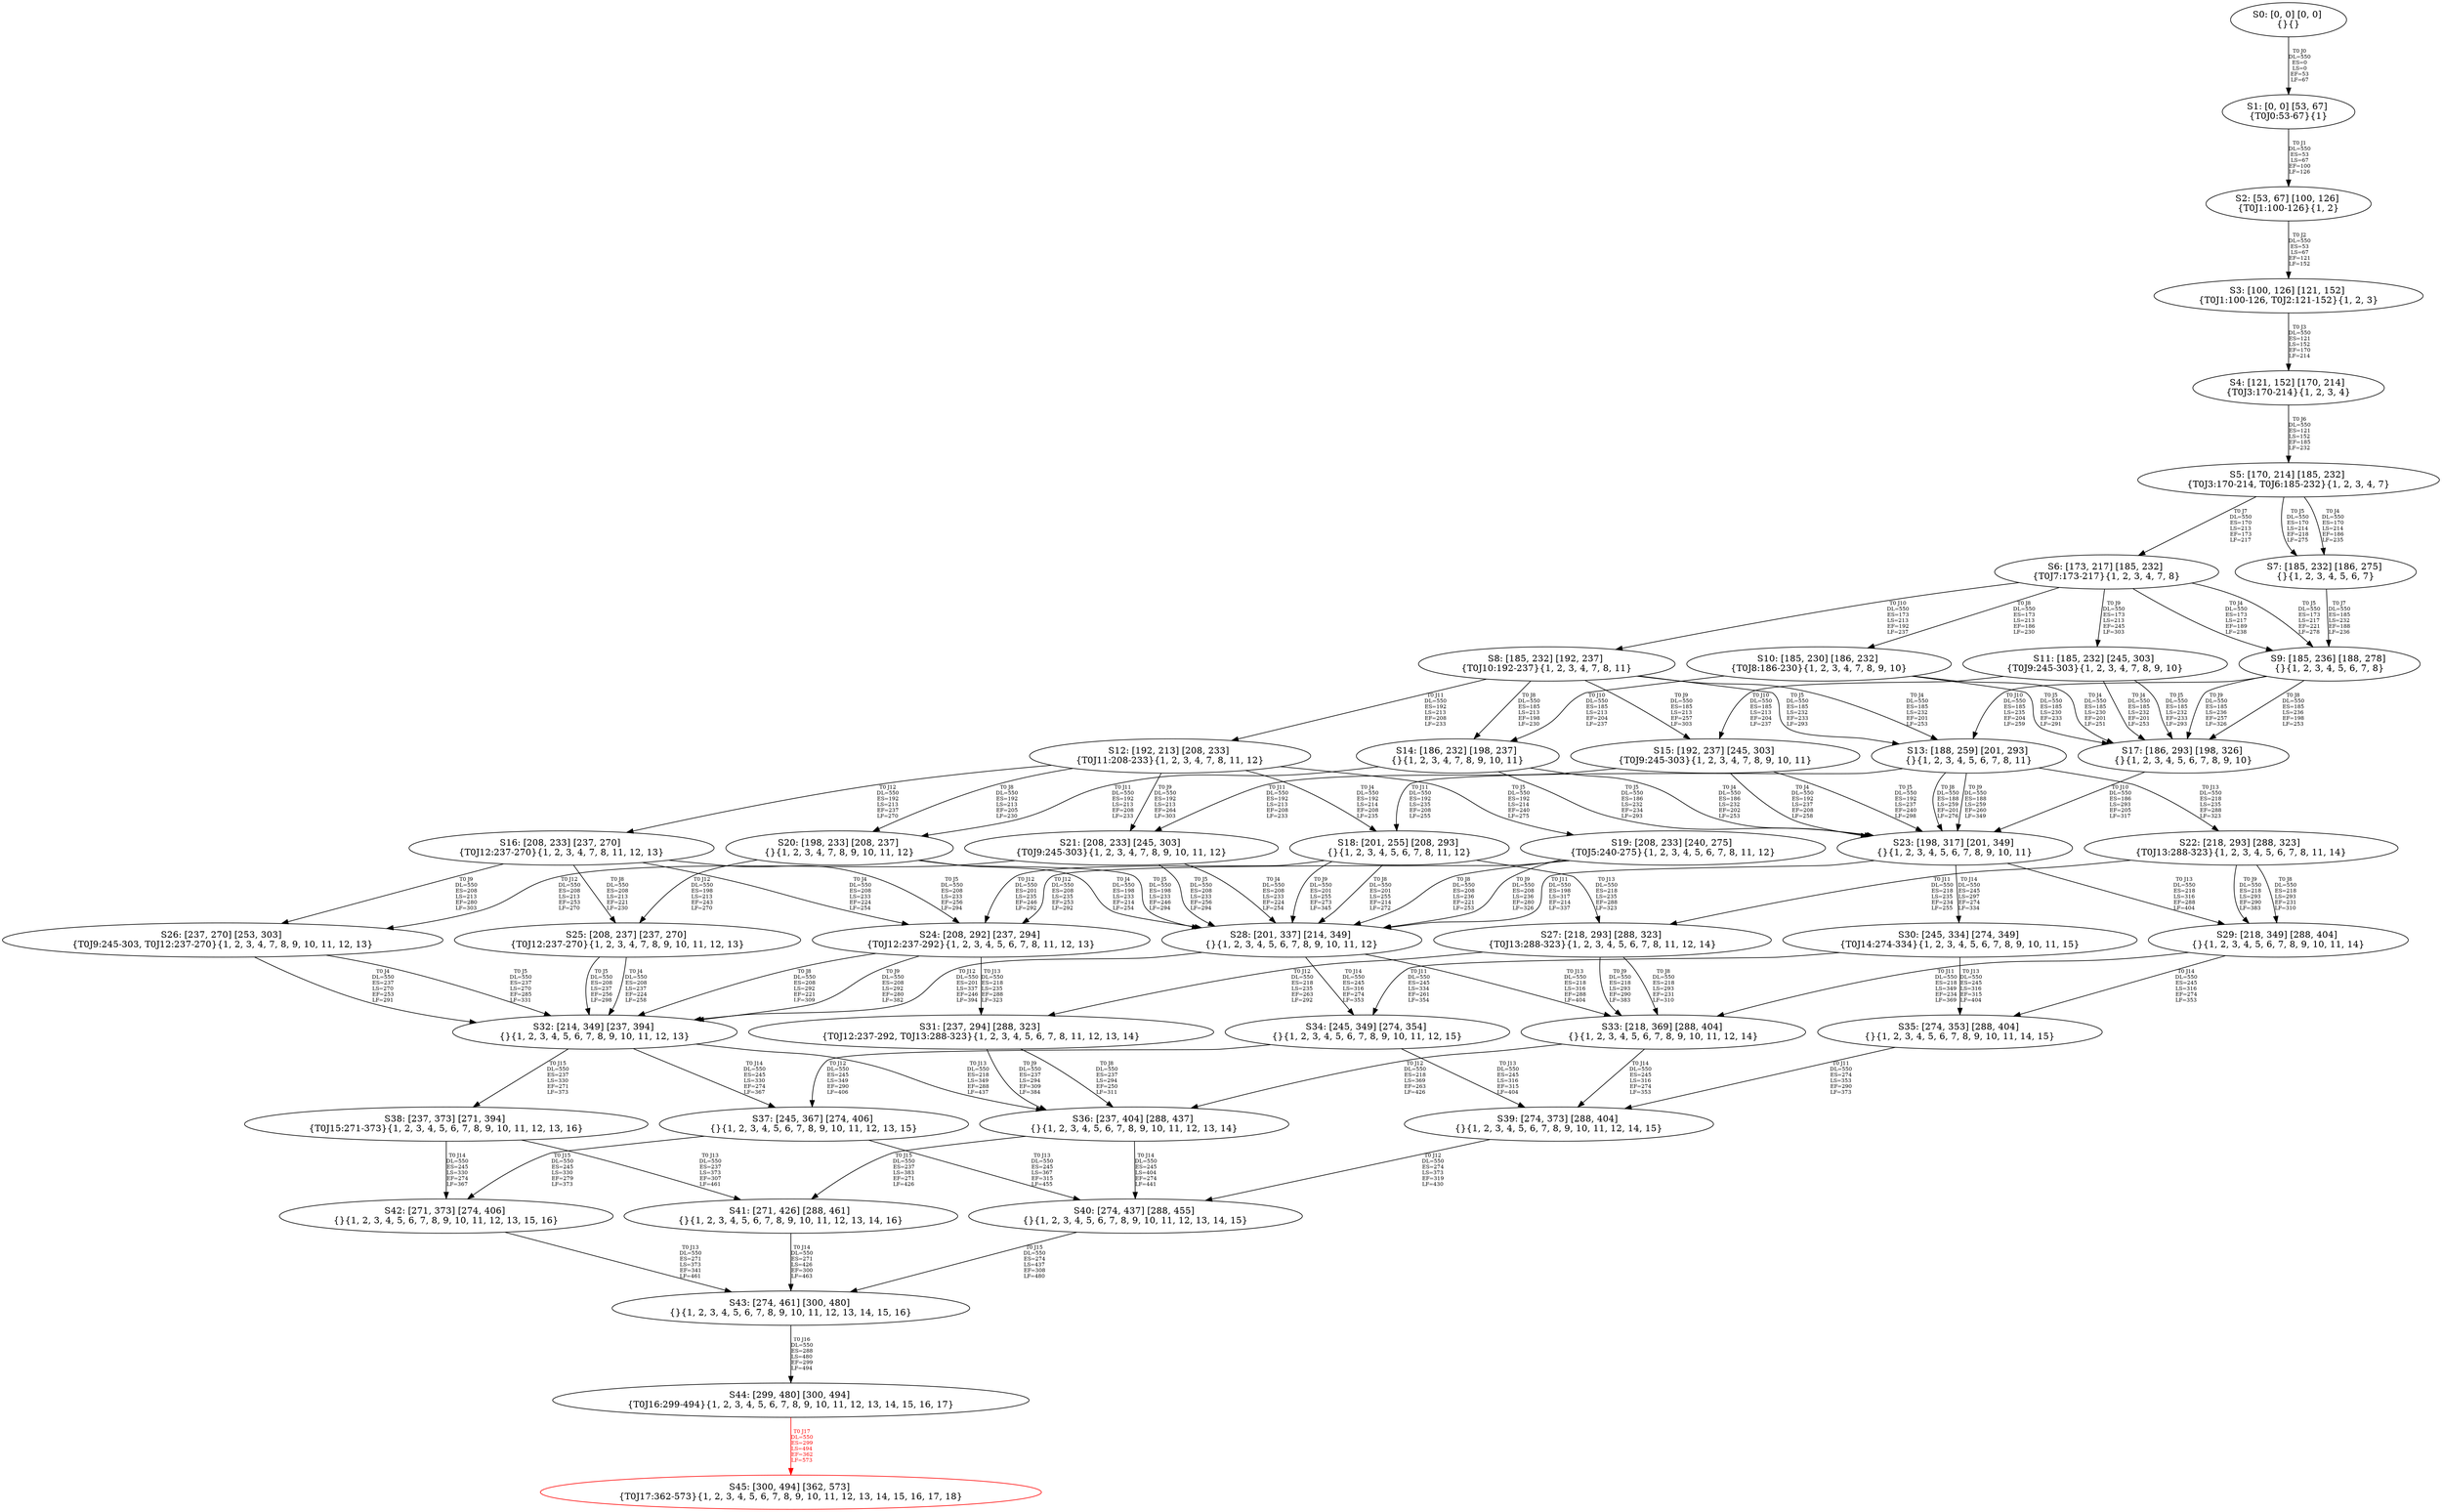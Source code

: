 digraph {
	S0[label="S0: [0, 0] [0, 0] \n{}{}"];
	S1[label="S1: [0, 0] [53, 67] \n{T0J0:53-67}{1}"];
	S2[label="S2: [53, 67] [100, 126] \n{T0J1:100-126}{1, 2}"];
	S3[label="S3: [100, 126] [121, 152] \n{T0J1:100-126, T0J2:121-152}{1, 2, 3}"];
	S4[label="S4: [121, 152] [170, 214] \n{T0J3:170-214}{1, 2, 3, 4}"];
	S5[label="S5: [170, 214] [185, 232] \n{T0J3:170-214, T0J6:185-232}{1, 2, 3, 4, 7}"];
	S6[label="S6: [173, 217] [185, 232] \n{T0J7:173-217}{1, 2, 3, 4, 7, 8}"];
	S7[label="S7: [185, 232] [186, 275] \n{}{1, 2, 3, 4, 5, 6, 7}"];
	S8[label="S8: [185, 232] [192, 237] \n{T0J10:192-237}{1, 2, 3, 4, 7, 8, 11}"];
	S9[label="S9: [185, 236] [188, 278] \n{}{1, 2, 3, 4, 5, 6, 7, 8}"];
	S10[label="S10: [185, 230] [186, 232] \n{T0J8:186-230}{1, 2, 3, 4, 7, 8, 9, 10}"];
	S11[label="S11: [185, 232] [245, 303] \n{T0J9:245-303}{1, 2, 3, 4, 7, 8, 9, 10}"];
	S12[label="S12: [192, 213] [208, 233] \n{T0J11:208-233}{1, 2, 3, 4, 7, 8, 11, 12}"];
	S13[label="S13: [188, 259] [201, 293] \n{}{1, 2, 3, 4, 5, 6, 7, 8, 11}"];
	S14[label="S14: [186, 232] [198, 237] \n{}{1, 2, 3, 4, 7, 8, 9, 10, 11}"];
	S15[label="S15: [192, 237] [245, 303] \n{T0J9:245-303}{1, 2, 3, 4, 7, 8, 9, 10, 11}"];
	S16[label="S16: [208, 233] [237, 270] \n{T0J12:237-270}{1, 2, 3, 4, 7, 8, 11, 12, 13}"];
	S17[label="S17: [186, 293] [198, 326] \n{}{1, 2, 3, 4, 5, 6, 7, 8, 9, 10}"];
	S18[label="S18: [201, 255] [208, 293] \n{}{1, 2, 3, 4, 5, 6, 7, 8, 11, 12}"];
	S19[label="S19: [208, 233] [240, 275] \n{T0J5:240-275}{1, 2, 3, 4, 5, 6, 7, 8, 11, 12}"];
	S20[label="S20: [198, 233] [208, 237] \n{}{1, 2, 3, 4, 7, 8, 9, 10, 11, 12}"];
	S21[label="S21: [208, 233] [245, 303] \n{T0J9:245-303}{1, 2, 3, 4, 7, 8, 9, 10, 11, 12}"];
	S22[label="S22: [218, 293] [288, 323] \n{T0J13:288-323}{1, 2, 3, 4, 5, 6, 7, 8, 11, 14}"];
	S23[label="S23: [198, 317] [201, 349] \n{}{1, 2, 3, 4, 5, 6, 7, 8, 9, 10, 11}"];
	S24[label="S24: [208, 292] [237, 294] \n{T0J12:237-292}{1, 2, 3, 4, 5, 6, 7, 8, 11, 12, 13}"];
	S25[label="S25: [208, 237] [237, 270] \n{T0J12:237-270}{1, 2, 3, 4, 7, 8, 9, 10, 11, 12, 13}"];
	S26[label="S26: [237, 270] [253, 303] \n{T0J9:245-303, T0J12:237-270}{1, 2, 3, 4, 7, 8, 9, 10, 11, 12, 13}"];
	S27[label="S27: [218, 293] [288, 323] \n{T0J13:288-323}{1, 2, 3, 4, 5, 6, 7, 8, 11, 12, 14}"];
	S28[label="S28: [201, 337] [214, 349] \n{}{1, 2, 3, 4, 5, 6, 7, 8, 9, 10, 11, 12}"];
	S29[label="S29: [218, 349] [288, 404] \n{}{1, 2, 3, 4, 5, 6, 7, 8, 9, 10, 11, 14}"];
	S30[label="S30: [245, 334] [274, 349] \n{T0J14:274-334}{1, 2, 3, 4, 5, 6, 7, 8, 9, 10, 11, 15}"];
	S31[label="S31: [237, 294] [288, 323] \n{T0J12:237-292, T0J13:288-323}{1, 2, 3, 4, 5, 6, 7, 8, 11, 12, 13, 14}"];
	S32[label="S32: [214, 349] [237, 394] \n{}{1, 2, 3, 4, 5, 6, 7, 8, 9, 10, 11, 12, 13}"];
	S33[label="S33: [218, 369] [288, 404] \n{}{1, 2, 3, 4, 5, 6, 7, 8, 9, 10, 11, 12, 14}"];
	S34[label="S34: [245, 349] [274, 354] \n{}{1, 2, 3, 4, 5, 6, 7, 8, 9, 10, 11, 12, 15}"];
	S35[label="S35: [274, 353] [288, 404] \n{}{1, 2, 3, 4, 5, 6, 7, 8, 9, 10, 11, 14, 15}"];
	S36[label="S36: [237, 404] [288, 437] \n{}{1, 2, 3, 4, 5, 6, 7, 8, 9, 10, 11, 12, 13, 14}"];
	S37[label="S37: [245, 367] [274, 406] \n{}{1, 2, 3, 4, 5, 6, 7, 8, 9, 10, 11, 12, 13, 15}"];
	S38[label="S38: [237, 373] [271, 394] \n{T0J15:271-373}{1, 2, 3, 4, 5, 6, 7, 8, 9, 10, 11, 12, 13, 16}"];
	S39[label="S39: [274, 373] [288, 404] \n{}{1, 2, 3, 4, 5, 6, 7, 8, 9, 10, 11, 12, 14, 15}"];
	S40[label="S40: [274, 437] [288, 455] \n{}{1, 2, 3, 4, 5, 6, 7, 8, 9, 10, 11, 12, 13, 14, 15}"];
	S41[label="S41: [271, 426] [288, 461] \n{}{1, 2, 3, 4, 5, 6, 7, 8, 9, 10, 11, 12, 13, 14, 16}"];
	S42[label="S42: [271, 373] [274, 406] \n{}{1, 2, 3, 4, 5, 6, 7, 8, 9, 10, 11, 12, 13, 15, 16}"];
	S43[label="S43: [274, 461] [300, 480] \n{}{1, 2, 3, 4, 5, 6, 7, 8, 9, 10, 11, 12, 13, 14, 15, 16}"];
	S44[label="S44: [299, 480] [300, 494] \n{T0J16:299-494}{1, 2, 3, 4, 5, 6, 7, 8, 9, 10, 11, 12, 13, 14, 15, 16, 17}"];
	S45[label="S45: [300, 494] [362, 573] \n{T0J17:362-573}{1, 2, 3, 4, 5, 6, 7, 8, 9, 10, 11, 12, 13, 14, 15, 16, 17, 18}"];
	S0 -> S1[label="T0 J0\nDL=550\nES=0\nLS=0\nEF=53\nLF=67",fontsize=8];
	S1 -> S2[label="T0 J1\nDL=550\nES=53\nLS=67\nEF=100\nLF=126",fontsize=8];
	S2 -> S3[label="T0 J2\nDL=550\nES=53\nLS=67\nEF=121\nLF=152",fontsize=8];
	S3 -> S4[label="T0 J3\nDL=550\nES=121\nLS=152\nEF=170\nLF=214",fontsize=8];
	S4 -> S5[label="T0 J6\nDL=550\nES=121\nLS=152\nEF=185\nLF=232",fontsize=8];
	S5 -> S7[label="T0 J4\nDL=550\nES=170\nLS=214\nEF=186\nLF=235",fontsize=8];
	S5 -> S7[label="T0 J5\nDL=550\nES=170\nLS=214\nEF=218\nLF=275",fontsize=8];
	S5 -> S6[label="T0 J7\nDL=550\nES=170\nLS=213\nEF=173\nLF=217",fontsize=8];
	S6 -> S9[label="T0 J4\nDL=550\nES=173\nLS=217\nEF=189\nLF=238",fontsize=8];
	S6 -> S9[label="T0 J5\nDL=550\nES=173\nLS=217\nEF=221\nLF=278",fontsize=8];
	S6 -> S10[label="T0 J8\nDL=550\nES=173\nLS=213\nEF=186\nLF=230",fontsize=8];
	S6 -> S11[label="T0 J9\nDL=550\nES=173\nLS=213\nEF=245\nLF=303",fontsize=8];
	S6 -> S8[label="T0 J10\nDL=550\nES=173\nLS=213\nEF=192\nLF=237",fontsize=8];
	S7 -> S9[label="T0 J7\nDL=550\nES=185\nLS=232\nEF=188\nLF=236",fontsize=8];
	S8 -> S13[label="T0 J4\nDL=550\nES=185\nLS=232\nEF=201\nLF=253",fontsize=8];
	S8 -> S13[label="T0 J5\nDL=550\nES=185\nLS=232\nEF=233\nLF=293",fontsize=8];
	S8 -> S14[label="T0 J8\nDL=550\nES=185\nLS=213\nEF=198\nLF=230",fontsize=8];
	S8 -> S15[label="T0 J9\nDL=550\nES=185\nLS=213\nEF=257\nLF=303",fontsize=8];
	S8 -> S12[label="T0 J11\nDL=550\nES=192\nLS=213\nEF=208\nLF=233",fontsize=8];
	S9 -> S17[label="T0 J8\nDL=550\nES=185\nLS=236\nEF=198\nLF=253",fontsize=8];
	S9 -> S17[label="T0 J9\nDL=550\nES=185\nLS=236\nEF=257\nLF=326",fontsize=8];
	S9 -> S13[label="T0 J10\nDL=550\nES=185\nLS=235\nEF=204\nLF=259",fontsize=8];
	S10 -> S17[label="T0 J4\nDL=550\nES=185\nLS=230\nEF=201\nLF=251",fontsize=8];
	S10 -> S17[label="T0 J5\nDL=550\nES=185\nLS=230\nEF=233\nLF=291",fontsize=8];
	S10 -> S14[label="T0 J10\nDL=550\nES=185\nLS=213\nEF=204\nLF=237",fontsize=8];
	S11 -> S17[label="T0 J4\nDL=550\nES=185\nLS=232\nEF=201\nLF=253",fontsize=8];
	S11 -> S17[label="T0 J5\nDL=550\nES=185\nLS=232\nEF=233\nLF=293",fontsize=8];
	S11 -> S15[label="T0 J10\nDL=550\nES=185\nLS=213\nEF=204\nLF=237",fontsize=8];
	S12 -> S18[label="T0 J4\nDL=550\nES=192\nLS=214\nEF=208\nLF=235",fontsize=8];
	S12 -> S19[label="T0 J5\nDL=550\nES=192\nLS=214\nEF=240\nLF=275",fontsize=8];
	S12 -> S20[label="T0 J8\nDL=550\nES=192\nLS=213\nEF=205\nLF=230",fontsize=8];
	S12 -> S21[label="T0 J9\nDL=550\nES=192\nLS=213\nEF=264\nLF=303",fontsize=8];
	S12 -> S16[label="T0 J12\nDL=550\nES=192\nLS=213\nEF=237\nLF=270",fontsize=8];
	S13 -> S23[label="T0 J8\nDL=550\nES=188\nLS=259\nEF=201\nLF=276",fontsize=8];
	S13 -> S23[label="T0 J9\nDL=550\nES=188\nLS=259\nEF=260\nLF=349",fontsize=8];
	S13 -> S18[label="T0 J11\nDL=550\nES=192\nLS=235\nEF=208\nLF=255",fontsize=8];
	S13 -> S22[label="T0 J13\nDL=550\nES=218\nLS=235\nEF=288\nLF=323",fontsize=8];
	S14 -> S23[label="T0 J4\nDL=550\nES=186\nLS=232\nEF=202\nLF=253",fontsize=8];
	S14 -> S23[label="T0 J5\nDL=550\nES=186\nLS=232\nEF=234\nLF=293",fontsize=8];
	S14 -> S20[label="T0 J11\nDL=550\nES=192\nLS=213\nEF=208\nLF=233",fontsize=8];
	S15 -> S23[label="T0 J4\nDL=550\nES=192\nLS=237\nEF=208\nLF=258",fontsize=8];
	S15 -> S23[label="T0 J5\nDL=550\nES=192\nLS=237\nEF=240\nLF=298",fontsize=8];
	S15 -> S21[label="T0 J11\nDL=550\nES=192\nLS=213\nEF=208\nLF=233",fontsize=8];
	S16 -> S24[label="T0 J4\nDL=550\nES=208\nLS=233\nEF=224\nLF=254",fontsize=8];
	S16 -> S24[label="T0 J5\nDL=550\nES=208\nLS=233\nEF=256\nLF=294",fontsize=8];
	S16 -> S25[label="T0 J8\nDL=550\nES=208\nLS=213\nEF=221\nLF=230",fontsize=8];
	S16 -> S26[label="T0 J9\nDL=550\nES=208\nLS=213\nEF=280\nLF=303",fontsize=8];
	S17 -> S23[label="T0 J10\nDL=550\nES=186\nLS=293\nEF=205\nLF=317",fontsize=8];
	S18 -> S28[label="T0 J8\nDL=550\nES=201\nLS=255\nEF=214\nLF=272",fontsize=8];
	S18 -> S28[label="T0 J9\nDL=550\nES=201\nLS=255\nEF=273\nLF=345",fontsize=8];
	S18 -> S24[label="T0 J12\nDL=550\nES=201\nLS=235\nEF=246\nLF=292",fontsize=8];
	S18 -> S27[label="T0 J13\nDL=550\nES=218\nLS=235\nEF=288\nLF=323",fontsize=8];
	S19 -> S28[label="T0 J8\nDL=550\nES=208\nLS=236\nEF=221\nLF=253",fontsize=8];
	S19 -> S28[label="T0 J9\nDL=550\nES=208\nLS=236\nEF=280\nLF=326",fontsize=8];
	S19 -> S24[label="T0 J12\nDL=550\nES=208\nLS=235\nEF=253\nLF=292",fontsize=8];
	S20 -> S28[label="T0 J4\nDL=550\nES=198\nLS=233\nEF=214\nLF=254",fontsize=8];
	S20 -> S28[label="T0 J5\nDL=550\nES=198\nLS=233\nEF=246\nLF=294",fontsize=8];
	S20 -> S25[label="T0 J12\nDL=550\nES=198\nLS=213\nEF=243\nLF=270",fontsize=8];
	S21 -> S28[label="T0 J4\nDL=550\nES=208\nLS=233\nEF=224\nLF=254",fontsize=8];
	S21 -> S28[label="T0 J5\nDL=550\nES=208\nLS=233\nEF=256\nLF=294",fontsize=8];
	S21 -> S26[label="T0 J12\nDL=550\nES=208\nLS=213\nEF=253\nLF=270",fontsize=8];
	S22 -> S29[label="T0 J8\nDL=550\nES=218\nLS=293\nEF=231\nLF=310",fontsize=8];
	S22 -> S29[label="T0 J9\nDL=550\nES=218\nLS=293\nEF=290\nLF=383",fontsize=8];
	S22 -> S27[label="T0 J11\nDL=550\nES=218\nLS=235\nEF=234\nLF=255",fontsize=8];
	S23 -> S28[label="T0 J11\nDL=550\nES=198\nLS=317\nEF=214\nLF=337",fontsize=8];
	S23 -> S29[label="T0 J13\nDL=550\nES=218\nLS=316\nEF=288\nLF=404",fontsize=8];
	S23 -> S30[label="T0 J14\nDL=550\nES=245\nLS=297\nEF=274\nLF=334",fontsize=8];
	S24 -> S32[label="T0 J8\nDL=550\nES=208\nLS=292\nEF=221\nLF=309",fontsize=8];
	S24 -> S32[label="T0 J9\nDL=550\nES=208\nLS=292\nEF=280\nLF=382",fontsize=8];
	S24 -> S31[label="T0 J13\nDL=550\nES=218\nLS=235\nEF=288\nLF=323",fontsize=8];
	S25 -> S32[label="T0 J4\nDL=550\nES=208\nLS=237\nEF=224\nLF=258",fontsize=8];
	S25 -> S32[label="T0 J5\nDL=550\nES=208\nLS=237\nEF=256\nLF=298",fontsize=8];
	S26 -> S32[label="T0 J4\nDL=550\nES=237\nLS=270\nEF=253\nLF=291",fontsize=8];
	S26 -> S32[label="T0 J5\nDL=550\nES=237\nLS=270\nEF=285\nLF=331",fontsize=8];
	S27 -> S33[label="T0 J8\nDL=550\nES=218\nLS=293\nEF=231\nLF=310",fontsize=8];
	S27 -> S33[label="T0 J9\nDL=550\nES=218\nLS=293\nEF=290\nLF=383",fontsize=8];
	S27 -> S31[label="T0 J12\nDL=550\nES=218\nLS=235\nEF=263\nLF=292",fontsize=8];
	S28 -> S32[label="T0 J12\nDL=550\nES=201\nLS=337\nEF=246\nLF=394",fontsize=8];
	S28 -> S33[label="T0 J13\nDL=550\nES=218\nLS=316\nEF=288\nLF=404",fontsize=8];
	S28 -> S34[label="T0 J14\nDL=550\nES=245\nLS=316\nEF=274\nLF=353",fontsize=8];
	S29 -> S33[label="T0 J11\nDL=550\nES=218\nLS=349\nEF=234\nLF=369",fontsize=8];
	S29 -> S35[label="T0 J14\nDL=550\nES=245\nLS=316\nEF=274\nLF=353",fontsize=8];
	S30 -> S34[label="T0 J11\nDL=550\nES=245\nLS=334\nEF=261\nLF=354",fontsize=8];
	S30 -> S35[label="T0 J13\nDL=550\nES=245\nLS=316\nEF=315\nLF=404",fontsize=8];
	S31 -> S36[label="T0 J8\nDL=550\nES=237\nLS=294\nEF=250\nLF=311",fontsize=8];
	S31 -> S36[label="T0 J9\nDL=550\nES=237\nLS=294\nEF=309\nLF=384",fontsize=8];
	S32 -> S36[label="T0 J13\nDL=550\nES=218\nLS=349\nEF=288\nLF=437",fontsize=8];
	S32 -> S37[label="T0 J14\nDL=550\nES=245\nLS=330\nEF=274\nLF=367",fontsize=8];
	S32 -> S38[label="T0 J15\nDL=550\nES=237\nLS=330\nEF=271\nLF=373",fontsize=8];
	S33 -> S36[label="T0 J12\nDL=550\nES=218\nLS=369\nEF=263\nLF=426",fontsize=8];
	S33 -> S39[label="T0 J14\nDL=550\nES=245\nLS=316\nEF=274\nLF=353",fontsize=8];
	S34 -> S37[label="T0 J12\nDL=550\nES=245\nLS=349\nEF=290\nLF=406",fontsize=8];
	S34 -> S39[label="T0 J13\nDL=550\nES=245\nLS=316\nEF=315\nLF=404",fontsize=8];
	S35 -> S39[label="T0 J11\nDL=550\nES=274\nLS=353\nEF=290\nLF=373",fontsize=8];
	S36 -> S40[label="T0 J14\nDL=550\nES=245\nLS=404\nEF=274\nLF=441",fontsize=8];
	S36 -> S41[label="T0 J15\nDL=550\nES=237\nLS=383\nEF=271\nLF=426",fontsize=8];
	S37 -> S40[label="T0 J13\nDL=550\nES=245\nLS=367\nEF=315\nLF=455",fontsize=8];
	S37 -> S42[label="T0 J15\nDL=550\nES=245\nLS=330\nEF=279\nLF=373",fontsize=8];
	S38 -> S41[label="T0 J13\nDL=550\nES=237\nLS=373\nEF=307\nLF=461",fontsize=8];
	S38 -> S42[label="T0 J14\nDL=550\nES=245\nLS=330\nEF=274\nLF=367",fontsize=8];
	S39 -> S40[label="T0 J12\nDL=550\nES=274\nLS=373\nEF=319\nLF=430",fontsize=8];
	S40 -> S43[label="T0 J15\nDL=550\nES=274\nLS=437\nEF=308\nLF=480",fontsize=8];
	S41 -> S43[label="T0 J14\nDL=550\nES=271\nLS=426\nEF=300\nLF=463",fontsize=8];
	S42 -> S43[label="T0 J13\nDL=550\nES=271\nLS=373\nEF=341\nLF=461",fontsize=8];
	S43 -> S44[label="T0 J16\nDL=550\nES=288\nLS=480\nEF=299\nLF=494",fontsize=8];
	S44 -> S45[label="T0 J17\nDL=550\nES=299\nLS=494\nEF=362\nLF=573",color=Red,fontcolor=Red,fontsize=8];
S45[color=Red];
}
